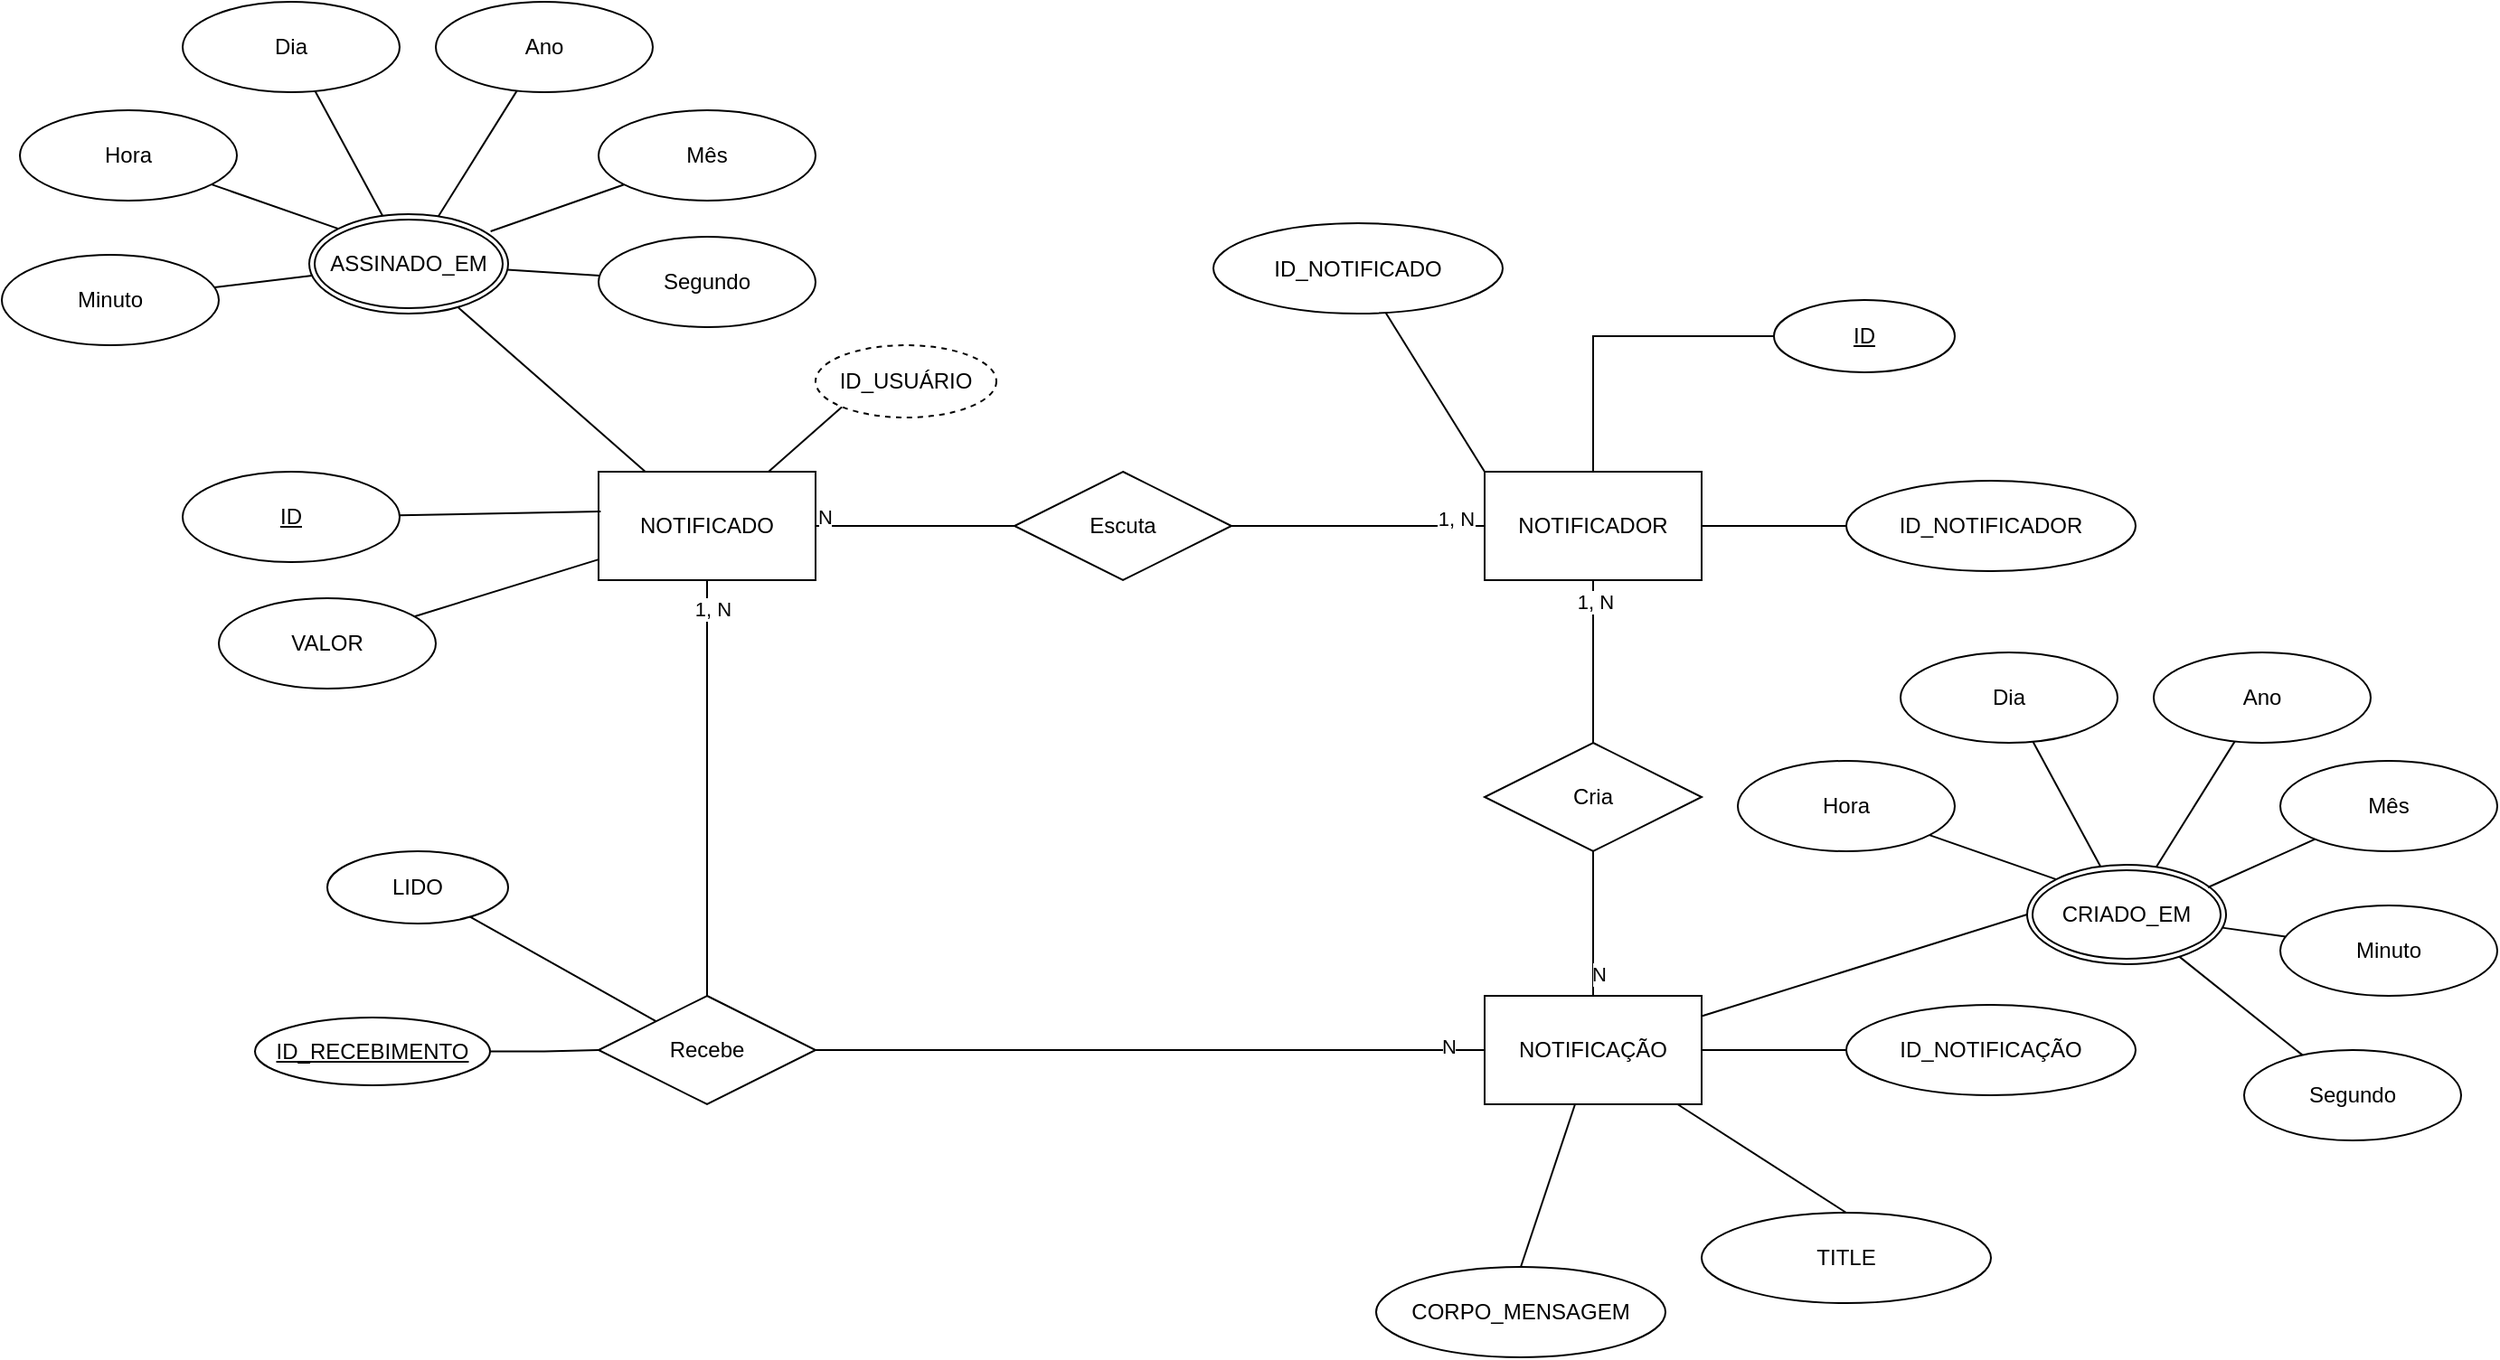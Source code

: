 <mxfile version="24.2.5" type="device">
  <diagram name="Page-1" id="kRg1-ay8pMj5Pi-dX9Vl">
    <mxGraphModel dx="2107" dy="1999" grid="1" gridSize="10" guides="1" tooltips="1" connect="1" arrows="1" fold="1" page="1" pageScale="1" pageWidth="850" pageHeight="1100" math="0" shadow="0">
      <root>
        <mxCell id="0" />
        <mxCell id="1" parent="0" />
        <mxCell id="TpQNtew0xltjlEM3AGvT-20" style="rounded=0;orthogonalLoop=1;jettySize=auto;html=1;endArrow=none;endFill=0;" edge="1" parent="1" source="TpQNtew0xltjlEM3AGvT-1" target="TpQNtew0xltjlEM3AGvT-19">
          <mxGeometry relative="1" as="geometry" />
        </mxCell>
        <mxCell id="TpQNtew0xltjlEM3AGvT-24" style="rounded=0;orthogonalLoop=1;jettySize=auto;html=1;entryX=0;entryY=1;entryDx=0;entryDy=0;endArrow=none;endFill=0;" edge="1" parent="1" source="TpQNtew0xltjlEM3AGvT-1" target="TpQNtew0xltjlEM3AGvT-23">
          <mxGeometry relative="1" as="geometry" />
        </mxCell>
        <mxCell id="TpQNtew0xltjlEM3AGvT-67" style="edgeStyle=orthogonalEdgeStyle;rounded=0;orthogonalLoop=1;jettySize=auto;html=1;endArrow=none;endFill=0;" edge="1" parent="1" source="TpQNtew0xltjlEM3AGvT-1" target="TpQNtew0xltjlEM3AGvT-66">
          <mxGeometry relative="1" as="geometry" />
        </mxCell>
        <mxCell id="TpQNtew0xltjlEM3AGvT-90" value="1, N" style="edgeLabel;html=1;align=center;verticalAlign=middle;resizable=0;points=[];" vertex="1" connectable="0" parent="TpQNtew0xltjlEM3AGvT-67">
          <mxGeometry x="-0.861" y="3" relative="1" as="geometry">
            <mxPoint as="offset" />
          </mxGeometry>
        </mxCell>
        <mxCell id="TpQNtew0xltjlEM3AGvT-1" value="NOTIFICADO" style="rounded=0;whiteSpace=wrap;html=1;" vertex="1" parent="1">
          <mxGeometry x="130" y="190" width="120" height="60" as="geometry" />
        </mxCell>
        <mxCell id="TpQNtew0xltjlEM3AGvT-18" style="rounded=0;orthogonalLoop=1;jettySize=auto;html=1;entryX=0.01;entryY=0.367;entryDx=0;entryDy=0;endArrow=none;endFill=0;entryPerimeter=0;" edge="1" parent="1" source="TpQNtew0xltjlEM3AGvT-2" target="TpQNtew0xltjlEM3AGvT-1">
          <mxGeometry relative="1" as="geometry" />
        </mxCell>
        <mxCell id="TpQNtew0xltjlEM3AGvT-2" value="&lt;u&gt;ID&lt;/u&gt;" style="ellipse;whiteSpace=wrap;html=1;" vertex="1" parent="1">
          <mxGeometry x="-100" y="190" width="120" height="50" as="geometry" />
        </mxCell>
        <mxCell id="TpQNtew0xltjlEM3AGvT-13" style="rounded=0;orthogonalLoop=1;jettySize=auto;html=1;endArrow=none;endFill=0;" edge="1" parent="1" source="TpQNtew0xltjlEM3AGvT-4" target="TpQNtew0xltjlEM3AGvT-1">
          <mxGeometry relative="1" as="geometry" />
        </mxCell>
        <mxCell id="TpQNtew0xltjlEM3AGvT-4" value="ASSINADO_EM" style="ellipse;shape=doubleEllipse;margin=3;whiteSpace=wrap;html=1;align=center;" vertex="1" parent="1">
          <mxGeometry x="-30" y="47.5" width="110" height="55" as="geometry" />
        </mxCell>
        <mxCell id="TpQNtew0xltjlEM3AGvT-9" style="rounded=0;orthogonalLoop=1;jettySize=auto;html=1;entryX=0;entryY=0;entryDx=0;entryDy=0;endArrow=none;endFill=0;" edge="1" parent="1" source="TpQNtew0xltjlEM3AGvT-5" target="TpQNtew0xltjlEM3AGvT-4">
          <mxGeometry relative="1" as="geometry" />
        </mxCell>
        <mxCell id="TpQNtew0xltjlEM3AGvT-5" value="Hora" style="ellipse;whiteSpace=wrap;html=1;" vertex="1" parent="1">
          <mxGeometry x="-190" y="-10" width="120" height="50" as="geometry" />
        </mxCell>
        <mxCell id="TpQNtew0xltjlEM3AGvT-10" style="rounded=0;orthogonalLoop=1;jettySize=auto;html=1;endArrow=none;endFill=0;" edge="1" parent="1" source="TpQNtew0xltjlEM3AGvT-6" target="TpQNtew0xltjlEM3AGvT-4">
          <mxGeometry relative="1" as="geometry" />
        </mxCell>
        <mxCell id="TpQNtew0xltjlEM3AGvT-6" value="Dia" style="ellipse;whiteSpace=wrap;html=1;" vertex="1" parent="1">
          <mxGeometry x="-100" y="-70" width="120" height="50" as="geometry" />
        </mxCell>
        <mxCell id="TpQNtew0xltjlEM3AGvT-7" value="Mês" style="ellipse;whiteSpace=wrap;html=1;" vertex="1" parent="1">
          <mxGeometry x="130" y="-10" width="120" height="50" as="geometry" />
        </mxCell>
        <mxCell id="TpQNtew0xltjlEM3AGvT-11" style="rounded=0;orthogonalLoop=1;jettySize=auto;html=1;endArrow=none;endFill=0;" edge="1" parent="1" source="TpQNtew0xltjlEM3AGvT-8" target="TpQNtew0xltjlEM3AGvT-4">
          <mxGeometry relative="1" as="geometry" />
        </mxCell>
        <mxCell id="TpQNtew0xltjlEM3AGvT-8" value="Ano" style="ellipse;whiteSpace=wrap;html=1;" vertex="1" parent="1">
          <mxGeometry x="40" y="-70" width="120" height="50" as="geometry" />
        </mxCell>
        <mxCell id="TpQNtew0xltjlEM3AGvT-12" style="rounded=0;orthogonalLoop=1;jettySize=auto;html=1;entryX=0.912;entryY=0.173;entryDx=0;entryDy=0;entryPerimeter=0;endArrow=none;endFill=0;" edge="1" parent="1" source="TpQNtew0xltjlEM3AGvT-7" target="TpQNtew0xltjlEM3AGvT-4">
          <mxGeometry relative="1" as="geometry" />
        </mxCell>
        <mxCell id="TpQNtew0xltjlEM3AGvT-15" style="rounded=0;orthogonalLoop=1;jettySize=auto;html=1;endArrow=none;endFill=0;" edge="1" parent="1" source="TpQNtew0xltjlEM3AGvT-14" target="TpQNtew0xltjlEM3AGvT-4">
          <mxGeometry relative="1" as="geometry" />
        </mxCell>
        <mxCell id="TpQNtew0xltjlEM3AGvT-14" value="Minuto" style="ellipse;whiteSpace=wrap;html=1;" vertex="1" parent="1">
          <mxGeometry x="-200" y="70" width="120" height="50" as="geometry" />
        </mxCell>
        <mxCell id="TpQNtew0xltjlEM3AGvT-17" style="rounded=0;orthogonalLoop=1;jettySize=auto;html=1;endArrow=none;endFill=0;" edge="1" parent="1" source="TpQNtew0xltjlEM3AGvT-16" target="TpQNtew0xltjlEM3AGvT-4">
          <mxGeometry relative="1" as="geometry" />
        </mxCell>
        <mxCell id="TpQNtew0xltjlEM3AGvT-16" value="Segundo" style="ellipse;whiteSpace=wrap;html=1;" vertex="1" parent="1">
          <mxGeometry x="130" y="60" width="120" height="50" as="geometry" />
        </mxCell>
        <mxCell id="TpQNtew0xltjlEM3AGvT-19" value="VALOR" style="ellipse;whiteSpace=wrap;html=1;" vertex="1" parent="1">
          <mxGeometry x="-80" y="260" width="120" height="50" as="geometry" />
        </mxCell>
        <mxCell id="TpQNtew0xltjlEM3AGvT-23" value="ID_USUÁRIO" style="ellipse;whiteSpace=wrap;html=1;align=center;dashed=1;" vertex="1" parent="1">
          <mxGeometry x="250" y="120" width="100" height="40" as="geometry" />
        </mxCell>
        <mxCell id="TpQNtew0xltjlEM3AGvT-27" value="Escuta" style="shape=rhombus;perimeter=rhombusPerimeter;whiteSpace=wrap;html=1;align=center;" vertex="1" parent="1">
          <mxGeometry x="360" y="190" width="120" height="60" as="geometry" />
        </mxCell>
        <mxCell id="TpQNtew0xltjlEM3AGvT-34" style="edgeStyle=orthogonalEdgeStyle;rounded=0;orthogonalLoop=1;jettySize=auto;html=1;entryX=1;entryY=0.5;entryDx=0;entryDy=0;endArrow=none;endFill=0;" edge="1" parent="1" source="TpQNtew0xltjlEM3AGvT-29" target="TpQNtew0xltjlEM3AGvT-27">
          <mxGeometry relative="1" as="geometry" />
        </mxCell>
        <mxCell id="TpQNtew0xltjlEM3AGvT-91" value="1, N" style="edgeLabel;html=1;align=center;verticalAlign=middle;resizable=0;points=[];" vertex="1" connectable="0" parent="TpQNtew0xltjlEM3AGvT-34">
          <mxGeometry x="-0.771" y="-4" relative="1" as="geometry">
            <mxPoint as="offset" />
          </mxGeometry>
        </mxCell>
        <mxCell id="TpQNtew0xltjlEM3AGvT-42" style="edgeStyle=orthogonalEdgeStyle;rounded=0;orthogonalLoop=1;jettySize=auto;html=1;entryX=0.5;entryY=0;entryDx=0;entryDy=0;endArrow=none;endFill=0;" edge="1" parent="1" source="TpQNtew0xltjlEM3AGvT-29" target="TpQNtew0xltjlEM3AGvT-41">
          <mxGeometry relative="1" as="geometry" />
        </mxCell>
        <mxCell id="TpQNtew0xltjlEM3AGvT-92" value="1, N" style="edgeLabel;html=1;align=center;verticalAlign=middle;resizable=0;points=[];" vertex="1" connectable="0" parent="TpQNtew0xltjlEM3AGvT-42">
          <mxGeometry x="-0.733" y="1" relative="1" as="geometry">
            <mxPoint as="offset" />
          </mxGeometry>
        </mxCell>
        <mxCell id="TpQNtew0xltjlEM3AGvT-29" value="NOTIFICADOR" style="rounded=0;whiteSpace=wrap;html=1;" vertex="1" parent="1">
          <mxGeometry x="620" y="190" width="120" height="60" as="geometry" />
        </mxCell>
        <mxCell id="TpQNtew0xltjlEM3AGvT-30" style="edgeStyle=orthogonalEdgeStyle;rounded=0;orthogonalLoop=1;jettySize=auto;html=1;entryX=0;entryY=0.5;entryDx=0;entryDy=0;endArrow=none;endFill=0;" edge="1" parent="1" source="TpQNtew0xltjlEM3AGvT-1" target="TpQNtew0xltjlEM3AGvT-27">
          <mxGeometry relative="1" as="geometry" />
        </mxCell>
        <mxCell id="TpQNtew0xltjlEM3AGvT-39" value="N" style="edgeLabel;html=1;align=center;verticalAlign=middle;resizable=0;points=[];" vertex="1" connectable="0" parent="TpQNtew0xltjlEM3AGvT-30">
          <mxGeometry x="-0.849" y="1" relative="1" as="geometry">
            <mxPoint x="-4" y="-4" as="offset" />
          </mxGeometry>
        </mxCell>
        <mxCell id="TpQNtew0xltjlEM3AGvT-33" style="edgeStyle=orthogonalEdgeStyle;rounded=0;orthogonalLoop=1;jettySize=auto;html=1;endArrow=none;endFill=0;entryX=0.5;entryY=0;entryDx=0;entryDy=0;" edge="1" parent="1" source="TpQNtew0xltjlEM3AGvT-32" target="TpQNtew0xltjlEM3AGvT-29">
          <mxGeometry relative="1" as="geometry" />
        </mxCell>
        <mxCell id="TpQNtew0xltjlEM3AGvT-32" value="&lt;u&gt;ID&lt;/u&gt;" style="ellipse;whiteSpace=wrap;html=1;align=center;" vertex="1" parent="1">
          <mxGeometry x="780" y="95" width="100" height="40" as="geometry" />
        </mxCell>
        <mxCell id="TpQNtew0xltjlEM3AGvT-36" style="rounded=0;orthogonalLoop=1;jettySize=auto;html=1;endArrow=none;endFill=0;entryX=0;entryY=0;entryDx=0;entryDy=0;" edge="1" parent="1" source="TpQNtew0xltjlEM3AGvT-35" target="TpQNtew0xltjlEM3AGvT-29">
          <mxGeometry relative="1" as="geometry" />
        </mxCell>
        <mxCell id="TpQNtew0xltjlEM3AGvT-35" value="ID_NOTIFICADO" style="ellipse;whiteSpace=wrap;html=1;align=center;" vertex="1" parent="1">
          <mxGeometry x="470" y="52.5" width="160" height="50" as="geometry" />
        </mxCell>
        <mxCell id="TpQNtew0xltjlEM3AGvT-38" style="edgeStyle=orthogonalEdgeStyle;rounded=0;orthogonalLoop=1;jettySize=auto;html=1;endArrow=none;endFill=0;entryX=1;entryY=0.5;entryDx=0;entryDy=0;" edge="1" parent="1" source="TpQNtew0xltjlEM3AGvT-37" target="TpQNtew0xltjlEM3AGvT-29">
          <mxGeometry relative="1" as="geometry">
            <mxPoint x="490" y="250" as="targetPoint" />
          </mxGeometry>
        </mxCell>
        <mxCell id="TpQNtew0xltjlEM3AGvT-37" value="ID_NOTIFICADOR" style="ellipse;whiteSpace=wrap;html=1;align=center;" vertex="1" parent="1">
          <mxGeometry x="820" y="195" width="160" height="50" as="geometry" />
        </mxCell>
        <mxCell id="TpQNtew0xltjlEM3AGvT-44" style="edgeStyle=orthogonalEdgeStyle;rounded=0;orthogonalLoop=1;jettySize=auto;html=1;entryX=0.5;entryY=0;entryDx=0;entryDy=0;endArrow=none;endFill=0;" edge="1" parent="1" source="TpQNtew0xltjlEM3AGvT-41" target="TpQNtew0xltjlEM3AGvT-43">
          <mxGeometry relative="1" as="geometry" />
        </mxCell>
        <mxCell id="TpQNtew0xltjlEM3AGvT-93" value="N" style="edgeLabel;html=1;align=center;verticalAlign=middle;resizable=0;points=[];" vertex="1" connectable="0" parent="TpQNtew0xltjlEM3AGvT-44">
          <mxGeometry x="0.7" y="3" relative="1" as="geometry">
            <mxPoint as="offset" />
          </mxGeometry>
        </mxCell>
        <mxCell id="TpQNtew0xltjlEM3AGvT-41" value="Cria" style="shape=rhombus;perimeter=rhombusPerimeter;whiteSpace=wrap;html=1;align=center;" vertex="1" parent="1">
          <mxGeometry x="620" y="340" width="120" height="60" as="geometry" />
        </mxCell>
        <mxCell id="TpQNtew0xltjlEM3AGvT-46" style="edgeStyle=orthogonalEdgeStyle;rounded=0;orthogonalLoop=1;jettySize=auto;html=1;entryX=0;entryY=0.5;entryDx=0;entryDy=0;endArrow=none;endFill=0;" edge="1" parent="1" source="TpQNtew0xltjlEM3AGvT-43" target="TpQNtew0xltjlEM3AGvT-45">
          <mxGeometry relative="1" as="geometry" />
        </mxCell>
        <mxCell id="TpQNtew0xltjlEM3AGvT-48" style="rounded=0;orthogonalLoop=1;jettySize=auto;html=1;entryX=0.5;entryY=0;entryDx=0;entryDy=0;endArrow=none;endFill=0;" edge="1" parent="1" source="TpQNtew0xltjlEM3AGvT-43" target="TpQNtew0xltjlEM3AGvT-47">
          <mxGeometry relative="1" as="geometry" />
        </mxCell>
        <mxCell id="TpQNtew0xltjlEM3AGvT-50" style="rounded=0;orthogonalLoop=1;jettySize=auto;html=1;entryX=0.5;entryY=0;entryDx=0;entryDy=0;endArrow=none;endFill=0;" edge="1" parent="1" source="TpQNtew0xltjlEM3AGvT-43" target="TpQNtew0xltjlEM3AGvT-49">
          <mxGeometry relative="1" as="geometry" />
        </mxCell>
        <mxCell id="TpQNtew0xltjlEM3AGvT-43" value="NOTIFICAÇÃO" style="rounded=0;whiteSpace=wrap;html=1;" vertex="1" parent="1">
          <mxGeometry x="620" y="480" width="120" height="60" as="geometry" />
        </mxCell>
        <mxCell id="TpQNtew0xltjlEM3AGvT-45" value="ID_NOTIFICAÇÃO" style="ellipse;whiteSpace=wrap;html=1;align=center;" vertex="1" parent="1">
          <mxGeometry x="820" y="485" width="160" height="50" as="geometry" />
        </mxCell>
        <mxCell id="TpQNtew0xltjlEM3AGvT-47" value="TITLE" style="ellipse;whiteSpace=wrap;html=1;align=center;" vertex="1" parent="1">
          <mxGeometry x="740" y="600" width="160" height="50" as="geometry" />
        </mxCell>
        <mxCell id="TpQNtew0xltjlEM3AGvT-49" value="CORPO_MENSAGEM" style="ellipse;whiteSpace=wrap;html=1;align=center;" vertex="1" parent="1">
          <mxGeometry x="560" y="630" width="160" height="50" as="geometry" />
        </mxCell>
        <mxCell id="TpQNtew0xltjlEM3AGvT-65" style="rounded=0;orthogonalLoop=1;jettySize=auto;html=1;exitX=0;exitY=0.5;exitDx=0;exitDy=0;endArrow=none;endFill=0;" edge="1" parent="1" source="TpQNtew0xltjlEM3AGvT-51" target="TpQNtew0xltjlEM3AGvT-43">
          <mxGeometry relative="1" as="geometry" />
        </mxCell>
        <mxCell id="TpQNtew0xltjlEM3AGvT-51" value="CRIADO_EM" style="ellipse;shape=doubleEllipse;margin=3;whiteSpace=wrap;html=1;align=center;" vertex="1" parent="1">
          <mxGeometry x="920" y="407.5" width="110" height="55" as="geometry" />
        </mxCell>
        <mxCell id="TpQNtew0xltjlEM3AGvT-52" style="rounded=0;orthogonalLoop=1;jettySize=auto;html=1;entryX=0;entryY=0;entryDx=0;entryDy=0;endArrow=none;endFill=0;" edge="1" parent="1" source="TpQNtew0xltjlEM3AGvT-53" target="TpQNtew0xltjlEM3AGvT-51">
          <mxGeometry relative="1" as="geometry" />
        </mxCell>
        <mxCell id="TpQNtew0xltjlEM3AGvT-53" value="Hora" style="ellipse;whiteSpace=wrap;html=1;" vertex="1" parent="1">
          <mxGeometry x="760" y="350" width="120" height="50" as="geometry" />
        </mxCell>
        <mxCell id="TpQNtew0xltjlEM3AGvT-54" style="rounded=0;orthogonalLoop=1;jettySize=auto;html=1;endArrow=none;endFill=0;" edge="1" parent="1" source="TpQNtew0xltjlEM3AGvT-55" target="TpQNtew0xltjlEM3AGvT-51">
          <mxGeometry relative="1" as="geometry" />
        </mxCell>
        <mxCell id="TpQNtew0xltjlEM3AGvT-55" value="Dia" style="ellipse;whiteSpace=wrap;html=1;" vertex="1" parent="1">
          <mxGeometry x="850" y="290" width="120" height="50" as="geometry" />
        </mxCell>
        <mxCell id="TpQNtew0xltjlEM3AGvT-56" value="Mês" style="ellipse;whiteSpace=wrap;html=1;" vertex="1" parent="1">
          <mxGeometry x="1060" y="350" width="120" height="50" as="geometry" />
        </mxCell>
        <mxCell id="TpQNtew0xltjlEM3AGvT-57" style="rounded=0;orthogonalLoop=1;jettySize=auto;html=1;endArrow=none;endFill=0;" edge="1" parent="1" source="TpQNtew0xltjlEM3AGvT-58" target="TpQNtew0xltjlEM3AGvT-51">
          <mxGeometry relative="1" as="geometry" />
        </mxCell>
        <mxCell id="TpQNtew0xltjlEM3AGvT-58" value="Ano" style="ellipse;whiteSpace=wrap;html=1;" vertex="1" parent="1">
          <mxGeometry x="990" y="290" width="120" height="50" as="geometry" />
        </mxCell>
        <mxCell id="TpQNtew0xltjlEM3AGvT-59" style="rounded=0;orthogonalLoop=1;jettySize=auto;html=1;endArrow=none;endFill=0;" edge="1" parent="1" source="TpQNtew0xltjlEM3AGvT-56">
          <mxGeometry relative="1" as="geometry">
            <mxPoint x="1020" y="420" as="targetPoint" />
          </mxGeometry>
        </mxCell>
        <mxCell id="TpQNtew0xltjlEM3AGvT-60" style="rounded=0;orthogonalLoop=1;jettySize=auto;html=1;endArrow=none;endFill=0;" edge="1" parent="1" source="TpQNtew0xltjlEM3AGvT-61" target="TpQNtew0xltjlEM3AGvT-51">
          <mxGeometry relative="1" as="geometry" />
        </mxCell>
        <mxCell id="TpQNtew0xltjlEM3AGvT-61" value="Minuto" style="ellipse;whiteSpace=wrap;html=1;" vertex="1" parent="1">
          <mxGeometry x="1060" y="430" width="120" height="50" as="geometry" />
        </mxCell>
        <mxCell id="TpQNtew0xltjlEM3AGvT-62" style="rounded=0;orthogonalLoop=1;jettySize=auto;html=1;endArrow=none;endFill=0;" edge="1" parent="1" source="TpQNtew0xltjlEM3AGvT-63" target="TpQNtew0xltjlEM3AGvT-51">
          <mxGeometry relative="1" as="geometry" />
        </mxCell>
        <mxCell id="TpQNtew0xltjlEM3AGvT-63" value="Segundo" style="ellipse;whiteSpace=wrap;html=1;" vertex="1" parent="1">
          <mxGeometry x="1040" y="510" width="120" height="50" as="geometry" />
        </mxCell>
        <mxCell id="TpQNtew0xltjlEM3AGvT-68" style="edgeStyle=orthogonalEdgeStyle;rounded=0;orthogonalLoop=1;jettySize=auto;html=1;entryX=0;entryY=0.5;entryDx=0;entryDy=0;endArrow=none;endFill=0;" edge="1" parent="1" source="TpQNtew0xltjlEM3AGvT-66" target="TpQNtew0xltjlEM3AGvT-43">
          <mxGeometry relative="1" as="geometry" />
        </mxCell>
        <mxCell id="TpQNtew0xltjlEM3AGvT-89" value="N" style="edgeLabel;html=1;align=center;verticalAlign=middle;resizable=0;points=[];" vertex="1" connectable="0" parent="TpQNtew0xltjlEM3AGvT-68">
          <mxGeometry x="0.89" y="2" relative="1" as="geometry">
            <mxPoint as="offset" />
          </mxGeometry>
        </mxCell>
        <mxCell id="TpQNtew0xltjlEM3AGvT-66" value="Recebe" style="shape=rhombus;perimeter=rhombusPerimeter;whiteSpace=wrap;html=1;align=center;" vertex="1" parent="1">
          <mxGeometry x="130" y="480" width="120" height="60" as="geometry" />
        </mxCell>
        <mxCell id="TpQNtew0xltjlEM3AGvT-72" style="edgeStyle=orthogonalEdgeStyle;rounded=0;orthogonalLoop=1;jettySize=auto;html=1;endArrow=none;endFill=0;" edge="1" parent="1" source="TpQNtew0xltjlEM3AGvT-69" target="TpQNtew0xltjlEM3AGvT-66">
          <mxGeometry relative="1" as="geometry" />
        </mxCell>
        <mxCell id="TpQNtew0xltjlEM3AGvT-69" value="ID_RECEBIMENTO" style="ellipse;whiteSpace=wrap;html=1;align=center;fontStyle=4;" vertex="1" parent="1">
          <mxGeometry x="-60" y="492" width="130" height="37.5" as="geometry" />
        </mxCell>
        <mxCell id="TpQNtew0xltjlEM3AGvT-71" style="rounded=0;orthogonalLoop=1;jettySize=auto;html=1;endArrow=none;endFill=0;" edge="1" parent="1" source="TpQNtew0xltjlEM3AGvT-70" target="TpQNtew0xltjlEM3AGvT-66">
          <mxGeometry relative="1" as="geometry" />
        </mxCell>
        <mxCell id="TpQNtew0xltjlEM3AGvT-70" value="LIDO" style="ellipse;whiteSpace=wrap;html=1;align=center;" vertex="1" parent="1">
          <mxGeometry x="-20" y="400" width="100" height="40" as="geometry" />
        </mxCell>
      </root>
    </mxGraphModel>
  </diagram>
</mxfile>
